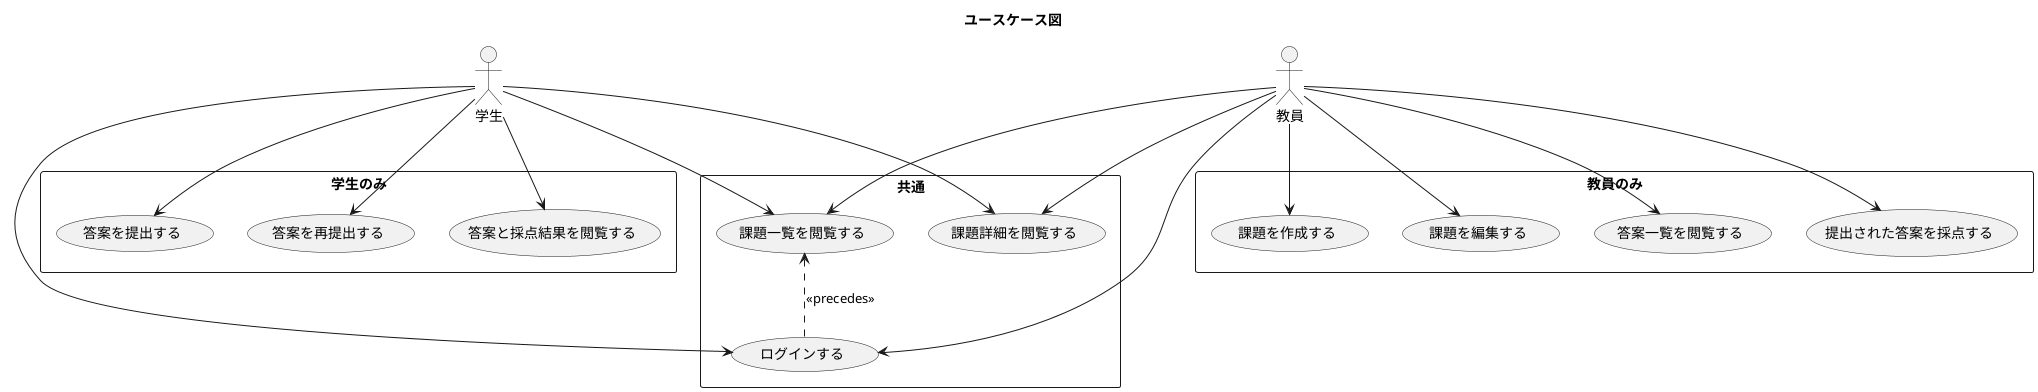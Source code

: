 @startuml

title ユースケース図

actor 学生
actor 教員

rectangle 共通 {
    学生 --> (ログインする)
    教員 --> (ログインする)
    学生 --> (課題一覧を閲覧する)
    教員 --> (課題一覧を閲覧する)
    学生 --> (課題詳細を閲覧する)
    教員 --> (課題詳細を閲覧する)
}

rectangle 学生のみ {
    学生 --> (答案を提出する)
    学生 --> (答案を再提出する)
    学生 --> (答案と採点結果を閲覧する)
}

rectangle 教員のみ {
    教員 --> (課題を作成する)
    教員 --> (課題を編集する)
    教員 --> (答案一覧を閲覧する)
    教員 --> (提出された答案を採点する)
}

(課題一覧を閲覧する) <.. (ログインする) : <<precedes>>

@enduml

